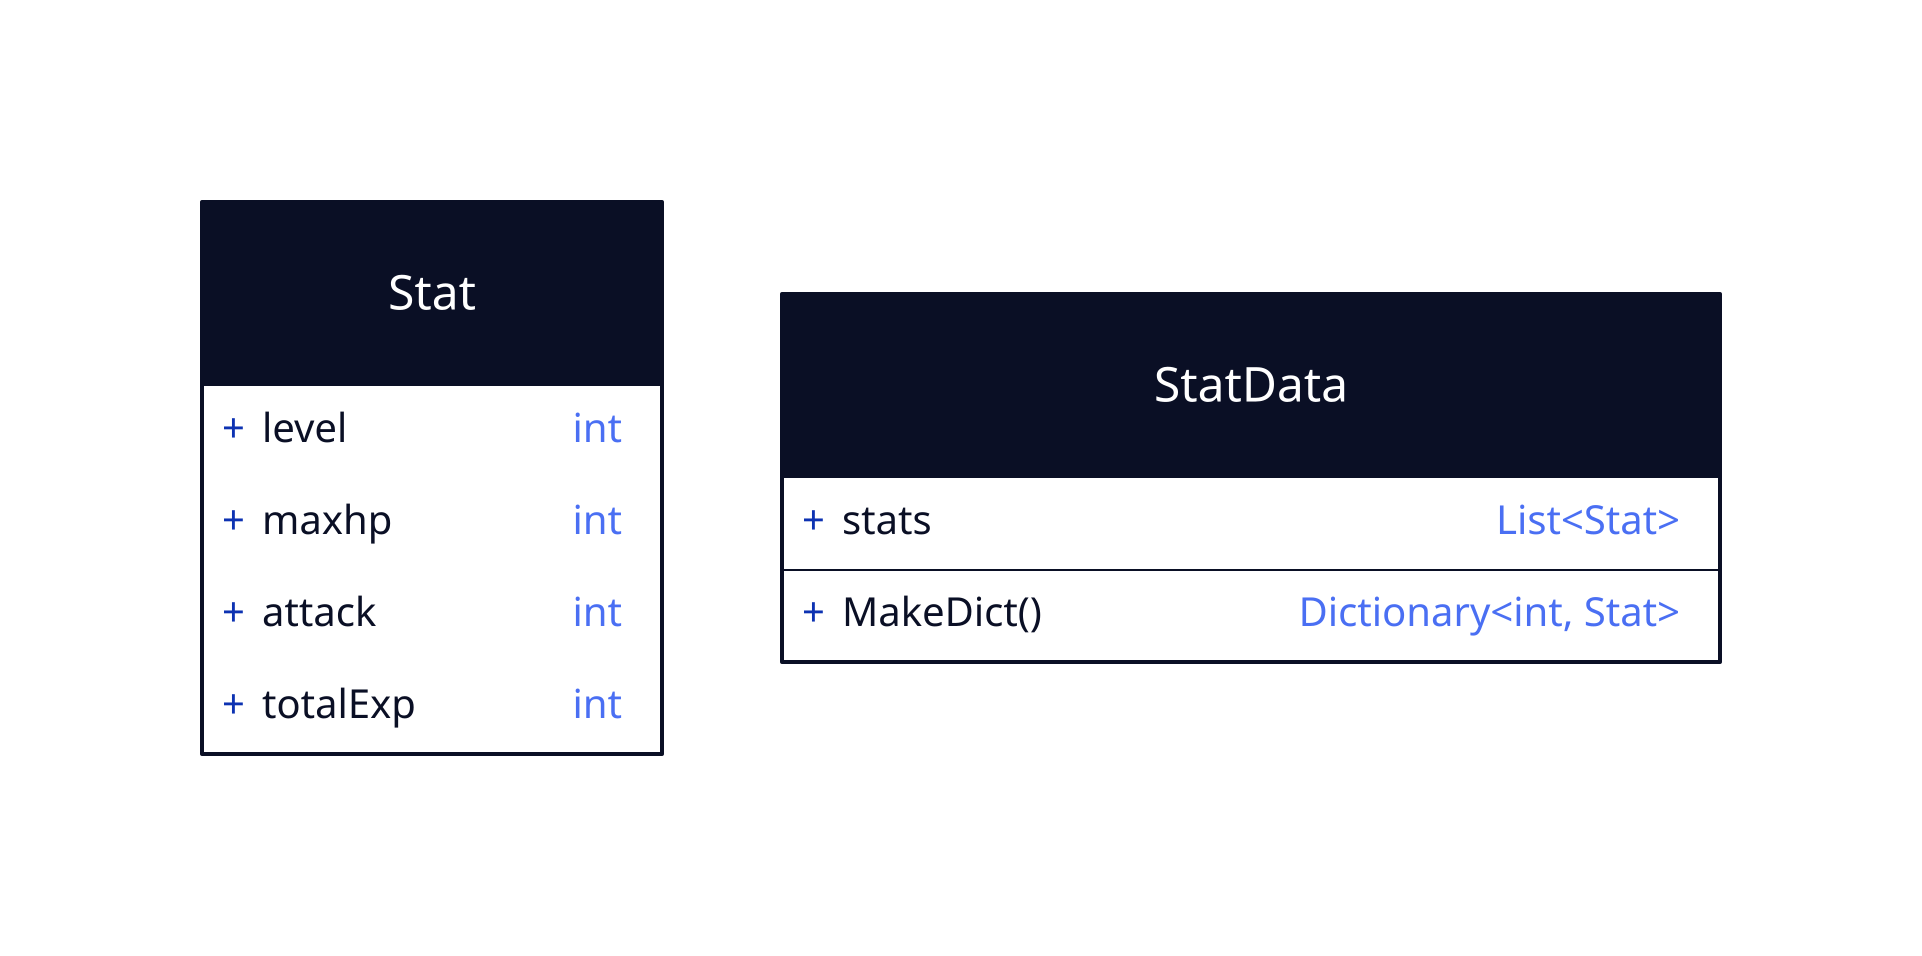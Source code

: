 Stat: {
  shape: class
  level: int
  maxhp: int
  attack: int
  totalExp: int
}

StatData: {
  shape: class
  stats: List<Stat>
  MakeDict(): Dictionary<int, Stat>
}
